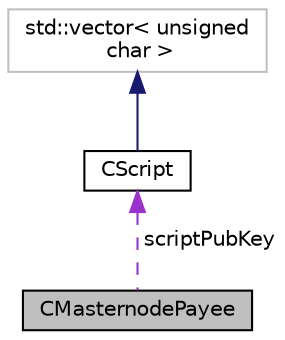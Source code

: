 digraph "CMasternodePayee"
{
 // LATEX_PDF_SIZE
  edge [fontname="Helvetica",fontsize="10",labelfontname="Helvetica",labelfontsize="10"];
  node [fontname="Helvetica",fontsize="10",shape=record];
  Node1 [label="CMasternodePayee",height=0.2,width=0.4,color="black", fillcolor="grey75", style="filled", fontcolor="black",tooltip=" "];
  Node2 -> Node1 [dir="back",color="darkorchid3",fontsize="10",style="dashed",label=" scriptPubKey" ];
  Node2 [label="CScript",height=0.2,width=0.4,color="black", fillcolor="white", style="filled",URL="$class_c_script.html",tooltip=" "];
  Node3 -> Node2 [dir="back",color="midnightblue",fontsize="10",style="solid"];
  Node3 [label="std::vector\< unsigned\l char \>",height=0.2,width=0.4,color="grey75", fillcolor="white", style="filled",tooltip=" "];
}

